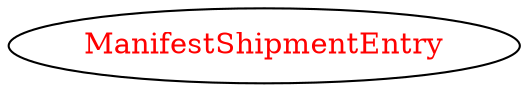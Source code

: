 digraph dependencyGraph {
 concentrate=true;
 ranksep="2.0";
 rankdir="LR"; 
 splines="ortho";
"ManifestShipmentEntry" [fontcolor="red"];
}
